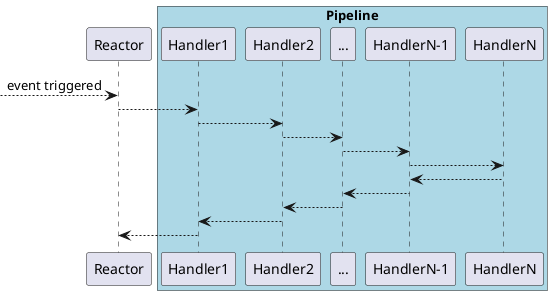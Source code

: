 @startuml Thread-Model
participant 0 as "Reactor"

box "Pipeline" #LightBlue
participant 1 as "Handler1"
participant 2 as "Handler2"
participant 3 as "..."
participant 4 as "HandlerN-1"
participant 5 as "HandlerN"
end box

[--> 0: event triggered
0-->1: 
1-->2: 
2-->3: 
3-->4
4-->5
5-->4
4-->3
3-->2
2-->1
1-->0

@enduml